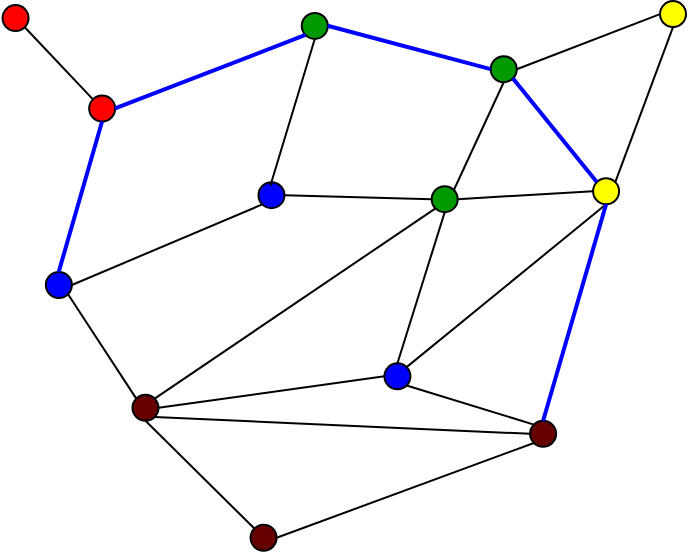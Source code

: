 <mxfile>
    <diagram name="Page-1" id="gsfR2lPIybh8ACA6FocS">
        <mxGraphModel dx="434" dy="319" grid="1" gridSize="1.968" guides="1" tooltips="1" connect="1" arrows="1" fold="1" page="1" pageScale="1" pageWidth="425" pageHeight="338" background="none" math="0" shadow="0">
            <root>
                <mxCell id="0"/>
                <mxCell id="1" value="layer00" style="" parent="0"/>
                <mxCell id="3" value="" style="ellipse;whiteSpace=wrap;html=1;aspect=fixed;fillColor=#FF0000;" parent="1" vertex="1">
                    <mxGeometry x="45.28" y="29.53" width="13" height="13" as="geometry"/>
                </mxCell>
                <mxCell id="4" value="" style="ellipse;whiteSpace=wrap;html=1;aspect=fixed;fillColor=#0000FF;" parent="1" vertex="1">
                    <mxGeometry x="66.928" y="162.999" width="13" height="13" as="geometry"/>
                </mxCell>
                <mxCell id="7" value="" style="ellipse;whiteSpace=wrap;html=1;aspect=fixed;fillColor=#FF0000;" parent="1" vertex="1">
                    <mxGeometry x="88.587" y="74.807" width="13" height="13" as="geometry"/>
                </mxCell>
                <mxCell id="8" value="" style="ellipse;whiteSpace=wrap;html=1;aspect=fixed;fillColor=#009900;" parent="1" vertex="1">
                    <mxGeometry x="289.365" y="55.116" width="13" height="13" as="geometry"/>
                </mxCell>
                <mxCell id="9" value="" style="ellipse;whiteSpace=wrap;html=1;aspect=fixed;fillColor=#009900;" parent="1" vertex="1">
                    <mxGeometry x="194.884" y="33.464" width="13" height="13" as="geometry"/>
                </mxCell>
                <mxCell id="10" value="" style="ellipse;whiteSpace=wrap;html=1;aspect=fixed;fillColor=#0000FF;" parent="1" vertex="1">
                    <mxGeometry x="173.233" y="118.112" width="13" height="13" as="geometry"/>
                </mxCell>
                <mxCell id="11" value="" style="ellipse;whiteSpace=wrap;html=1;aspect=fixed;fillColor=#FFFF00;" parent="1" vertex="1">
                    <mxGeometry x="340.551" y="116.141" width="13" height="13" as="geometry"/>
                </mxCell>
                <mxCell id="12" value="" style="ellipse;whiteSpace=wrap;html=1;aspect=fixed;fillColor=#0000FF;" parent="1" vertex="1">
                    <mxGeometry x="236.219" y="208.659" width="13" height="13" as="geometry"/>
                </mxCell>
                <mxCell id="13" value="" style="ellipse;whiteSpace=wrap;html=1;aspect=fixed;fillColor=#660000;" parent="1" vertex="1">
                    <mxGeometry x="110.238" y="224.408" width="13" height="13" as="geometry"/>
                </mxCell>
                <mxCell id="14" value="" style="ellipse;whiteSpace=wrap;html=1;aspect=fixed;fillColor=#660000;" parent="1" vertex="1">
                    <mxGeometry x="309.057" y="237.406" width="13" height="13" as="geometry"/>
                </mxCell>
                <mxCell id="15" value="" style="ellipse;whiteSpace=wrap;html=1;aspect=fixed;fillColor=#009900;" parent="1" vertex="1">
                    <mxGeometry x="259.845" y="120.075" width="13" height="13" as="geometry"/>
                </mxCell>
                <mxCell id="16" value="" style="ellipse;whiteSpace=wrap;html=1;aspect=fixed;fillColor=#660000;" parent="1" vertex="1">
                    <mxGeometry x="169.293" y="289.373" width="13" height="13" as="geometry"/>
                </mxCell>
                <mxCell id="17" value="" style="ellipse;whiteSpace=wrap;html=1;aspect=fixed;fillColor=#FFFF00;" parent="1" vertex="1">
                    <mxGeometry x="374.012" y="27.562" width="13" height="13" as="geometry"/>
                </mxCell>
                <mxCell id="eSA84T2NVFT6d7LiYqhv-20" value="layer01" style="" parent="0"/>
                <mxCell id="21" style="edgeStyle=none;html=1;exitX=1;exitY=1;exitDx=0;exitDy=0;entryX=0;entryY=0;entryDx=0;entryDy=0;endArrow=none;endFill=0;" parent="eSA84T2NVFT6d7LiYqhv-20" edge="1">
                    <mxGeometry relative="1" as="geometry">
                        <mxPoint x="56.376" y="40.626" as="sourcePoint"/>
                        <mxPoint x="90.491" y="76.711" as="targetPoint"/>
                    </mxGeometry>
                </mxCell>
                <mxCell id="22" style="edgeStyle=none;html=1;exitX=1;exitY=0.5;exitDx=0;exitDy=0;entryX=0;entryY=1;entryDx=0;entryDy=0;endArrow=none;endFill=0;" parent="eSA84T2NVFT6d7LiYqhv-20" source="7" edge="1">
                    <mxGeometry relative="1" as="geometry">
                        <mxPoint x="101.587" y="81.307" as="sourcePoint"/>
                        <mxPoint x="196.788" y="44.56" as="targetPoint"/>
                    </mxGeometry>
                </mxCell>
                <mxCell id="25" style="edgeStyle=none;html=1;exitX=0.5;exitY=1;exitDx=0;exitDy=0;entryX=1;entryY=0;entryDx=0;entryDy=0;endArrow=none;endFill=0;" parent="eSA84T2NVFT6d7LiYqhv-20" source="8" target="15" edge="1">
                    <mxGeometry relative="1" as="geometry"/>
                </mxCell>
                <mxCell id="35" style="edgeStyle=none;html=1;exitX=0.5;exitY=0;exitDx=0;exitDy=0;entryX=0.5;entryY=1;entryDx=0;entryDy=0;endArrow=none;endFill=0;" parent="eSA84T2NVFT6d7LiYqhv-20" source="4" target="7" edge="1">
                    <mxGeometry relative="1" as="geometry"/>
                </mxCell>
                <mxCell id="42" style="edgeStyle=none;html=1;exitX=0.5;exitY=1;exitDx=0;exitDy=0;entryX=0;entryY=0;entryDx=0;entryDy=0;endArrow=none;endFill=0;" parent="eSA84T2NVFT6d7LiYqhv-20" source="13" target="16" edge="1">
                    <mxGeometry relative="1" as="geometry"/>
                </mxCell>
                <mxCell id="43" style="edgeStyle=none;html=1;exitX=1;exitY=0.5;exitDx=0;exitDy=0;entryX=0;entryY=1;entryDx=0;entryDy=0;endArrow=none;endFill=0;" parent="eSA84T2NVFT6d7LiYqhv-20" source="16" target="14" edge="1">
                    <mxGeometry relative="1" as="geometry"/>
                </mxCell>
                <mxCell id="47" style="edgeStyle=none;html=1;exitX=0.5;exitY=1;exitDx=0;exitDy=0;entryX=0.454;entryY=0.146;entryDx=0;entryDy=0;endArrow=none;endFill=0;entryPerimeter=0;" parent="eSA84T2NVFT6d7LiYqhv-20" edge="1">
                    <mxGeometry relative="1" as="geometry">
                        <mxPoint x="201.384" y="46.464" as="sourcePoint"/>
                        <mxPoint x="179.135" y="120.011" as="targetPoint"/>
                    </mxGeometry>
                </mxCell>
                <mxCell id="48" style="edgeStyle=none;html=1;exitX=1;exitY=0.5;exitDx=0;exitDy=0;entryX=0;entryY=0.5;entryDx=0;entryDy=0;endArrow=none;endFill=0;" parent="eSA84T2NVFT6d7LiYqhv-20" edge="1">
                    <mxGeometry relative="1" as="geometry">
                        <mxPoint x="207.884" y="39.964" as="sourcePoint"/>
                        <mxPoint x="289.366" y="61.615" as="targetPoint"/>
                    </mxGeometry>
                </mxCell>
                <mxCell id="49" style="edgeStyle=none;html=1;exitX=1;exitY=1;exitDx=0;exitDy=0;entryX=0;entryY=0;entryDx=0;entryDy=0;endArrow=none;endFill=0;" parent="eSA84T2NVFT6d7LiYqhv-20" edge="1">
                    <mxGeometry relative="1" as="geometry">
                        <mxPoint x="300.462" y="66.212" as="sourcePoint"/>
                        <mxPoint x="342.455" y="118.045" as="targetPoint"/>
                    </mxGeometry>
                </mxCell>
                <mxCell id="50" style="edgeStyle=none;html=1;exitX=1;exitY=0.5;exitDx=0;exitDy=0;entryX=0;entryY=0.5;entryDx=0;entryDy=0;endArrow=none;endFill=0;" parent="eSA84T2NVFT6d7LiYqhv-20" edge="1">
                    <mxGeometry relative="1" as="geometry">
                        <mxPoint x="186.233" y="124.613" as="sourcePoint"/>
                        <mxPoint x="259.845" y="126.575" as="targetPoint"/>
                    </mxGeometry>
                </mxCell>
                <mxCell id="51" style="edgeStyle=none;html=1;exitX=1;exitY=0.5;exitDx=0;exitDy=0;endArrow=none;endFill=0;entryX=0;entryY=0.5;entryDx=0;entryDy=0;" parent="eSA84T2NVFT6d7LiYqhv-20" edge="1">
                    <mxGeometry relative="1" as="geometry">
                        <mxPoint x="272.845" y="126.575" as="sourcePoint"/>
                        <mxPoint x="340.551" y="122.641" as="targetPoint"/>
                    </mxGeometry>
                </mxCell>
                <mxCell id="52" style="edgeStyle=none;html=1;exitX=1;exitY=0;exitDx=0;exitDy=0;entryX=0.5;entryY=1;entryDx=0;entryDy=0;endArrow=none;endFill=0;" parent="eSA84T2NVFT6d7LiYqhv-20" edge="1">
                    <mxGeometry relative="1" as="geometry">
                        <mxPoint x="351.647" y="118.045" as="sourcePoint"/>
                        <mxPoint x="380.512" y="40.562" as="targetPoint"/>
                    </mxGeometry>
                </mxCell>
                <mxCell id="53" style="edgeStyle=none;html=1;exitX=0;exitY=0.5;exitDx=0;exitDy=0;entryX=1;entryY=0.5;entryDx=0;entryDy=0;endArrow=none;endFill=0;" parent="eSA84T2NVFT6d7LiYqhv-20" edge="1">
                    <mxGeometry relative="1" as="geometry">
                        <mxPoint x="374.012" y="34.062" as="sourcePoint"/>
                        <mxPoint x="302.365" y="61.615" as="targetPoint"/>
                    </mxGeometry>
                </mxCell>
                <mxCell id="54" style="edgeStyle=none;html=1;exitX=0.5;exitY=1;exitDx=0;exitDy=0;entryX=0.5;entryY=0;entryDx=0;entryDy=0;endArrow=none;endFill=0;" parent="eSA84T2NVFT6d7LiYqhv-20" edge="1">
                    <mxGeometry relative="1" as="geometry">
                        <mxPoint x="266.345" y="133.075" as="sourcePoint"/>
                        <mxPoint x="242.719" y="208.659" as="targetPoint"/>
                    </mxGeometry>
                </mxCell>
                <mxCell id="55" style="edgeStyle=none;html=1;exitX=1;exitY=0;exitDx=0;exitDy=0;entryX=0.5;entryY=1;entryDx=0;entryDy=0;endArrow=none;endFill=0;" parent="eSA84T2NVFT6d7LiYqhv-20" edge="1">
                    <mxGeometry relative="1" as="geometry">
                        <mxPoint x="247.316" y="210.563" as="sourcePoint"/>
                        <mxPoint x="347.051" y="129.141" as="targetPoint"/>
                    </mxGeometry>
                </mxCell>
                <mxCell id="56" style="edgeStyle=none;html=1;exitX=0;exitY=1;exitDx=0;exitDy=0;entryX=1;entryY=0.5;entryDx=0;entryDy=0;endArrow=none;endFill=0;" parent="eSA84T2NVFT6d7LiYqhv-20" edge="1">
                    <mxGeometry relative="1" as="geometry">
                        <mxPoint x="175.136" y="129.209" as="sourcePoint"/>
                        <mxPoint x="79.928" y="169.499" as="targetPoint"/>
                    </mxGeometry>
                </mxCell>
                <mxCell id="57" style="edgeStyle=none;html=1;exitX=1;exitY=1;exitDx=0;exitDy=0;entryX=0;entryY=0;entryDx=0;entryDy=0;endArrow=none;endFill=0;" parent="eSA84T2NVFT6d7LiYqhv-20" edge="1">
                    <mxGeometry relative="1" as="geometry">
                        <mxPoint x="78.025" y="174.095" as="sourcePoint"/>
                        <mxPoint x="112.142" y="226.312" as="targetPoint"/>
                    </mxGeometry>
                </mxCell>
                <mxCell id="58" style="edgeStyle=none;html=1;exitX=1;exitY=0.5;exitDx=0;exitDy=0;entryX=0;entryY=0.5;entryDx=0;entryDy=0;endArrow=none;endFill=0;" parent="eSA84T2NVFT6d7LiYqhv-20" edge="1">
                    <mxGeometry relative="1" as="geometry">
                        <mxPoint x="123.238" y="230.908" as="sourcePoint"/>
                        <mxPoint x="236.219" y="215.159" as="targetPoint"/>
                    </mxGeometry>
                </mxCell>
                <mxCell id="59" style="edgeStyle=none;html=1;exitX=1;exitY=0;exitDx=0;exitDy=0;entryX=0;entryY=1;entryDx=0;entryDy=0;endArrow=none;endFill=0;" parent="eSA84T2NVFT6d7LiYqhv-20" edge="1">
                    <mxGeometry relative="1" as="geometry">
                        <mxPoint x="121.334" y="226.312" as="sourcePoint"/>
                        <mxPoint x="261.749" y="131.171" as="targetPoint"/>
                    </mxGeometry>
                </mxCell>
                <mxCell id="61" style="edgeStyle=none;html=1;exitX=1;exitY=1;exitDx=0;exitDy=0;entryX=0;entryY=0.5;entryDx=0;entryDy=0;endArrow=none;endFill=0;" parent="eSA84T2NVFT6d7LiYqhv-20" edge="1">
                    <mxGeometry relative="1" as="geometry">
                        <mxPoint x="121.334" y="235.504" as="sourcePoint"/>
                        <mxPoint x="309.056" y="243.906" as="targetPoint"/>
                    </mxGeometry>
                </mxCell>
                <mxCell id="62" style="edgeStyle=none;html=1;exitX=1;exitY=1;exitDx=0;exitDy=0;entryX=0;entryY=0;entryDx=0;entryDy=0;endArrow=none;endFill=0;" parent="eSA84T2NVFT6d7LiYqhv-20" edge="1">
                    <mxGeometry relative="1" as="geometry">
                        <mxPoint x="247.316" y="219.756" as="sourcePoint"/>
                        <mxPoint x="310.96" y="239.31" as="targetPoint"/>
                    </mxGeometry>
                </mxCell>
                <mxCell id="95" style="edgeStyle=none;html=1;exitX=0.5;exitY=1;exitDx=0;exitDy=0;entryX=0.5;entryY=0;entryDx=0;entryDy=0;endArrow=none;endFill=0;" parent="eSA84T2NVFT6d7LiYqhv-20" edge="1">
                    <mxGeometry relative="1" as="geometry">
                        <mxPoint x="346.988" y="129.078" as="sourcePoint"/>
                        <mxPoint x="315.554" y="237.404" as="targetPoint"/>
                    </mxGeometry>
                </mxCell>
                <mxCell id="eSA84T2NVFT6d7LiYqhv-18" value="layer02" style="" parent="0"/>
                <mxCell id="87" style="edgeStyle=none;html=1;exitX=1;exitY=0.5;exitDx=0;exitDy=0;entryX=0;entryY=1;entryDx=0;entryDy=0;endArrow=none;endFill=0;strokeColor=#0000FF;strokeWidth=2;" parent="eSA84T2NVFT6d7LiYqhv-18" edge="1">
                    <mxGeometry relative="1" as="geometry">
                        <mxPoint x="101.524" y="81.244" as="sourcePoint"/>
                        <mxPoint x="196.725" y="44.497" as="targetPoint"/>
                    </mxGeometry>
                </mxCell>
                <mxCell id="88" style="edgeStyle=none;html=1;exitX=0.5;exitY=0;exitDx=0;exitDy=0;entryX=0.5;entryY=1;entryDx=0;entryDy=0;endArrow=none;endFill=0;strokeColor=#0000FF;strokeWidth=2;" parent="eSA84T2NVFT6d7LiYqhv-18" edge="1">
                    <mxGeometry relative="1" as="geometry">
                        <mxPoint x="73.365" y="162.936" as="sourcePoint"/>
                        <mxPoint x="95.024" y="87.744" as="targetPoint"/>
                    </mxGeometry>
                </mxCell>
                <mxCell id="89" style="edgeStyle=none;html=1;exitX=1;exitY=0.5;exitDx=0;exitDy=0;entryX=0;entryY=0.5;entryDx=0;entryDy=0;endArrow=none;endFill=0;strokeColor=#0000FF;strokeWidth=2;" parent="eSA84T2NVFT6d7LiYqhv-18" edge="1">
                    <mxGeometry relative="1" as="geometry">
                        <mxPoint x="207.821" y="39.901" as="sourcePoint"/>
                        <mxPoint x="289.303" y="61.552" as="targetPoint"/>
                    </mxGeometry>
                </mxCell>
                <mxCell id="90" style="edgeStyle=none;html=1;exitX=1;exitY=1;exitDx=0;exitDy=0;entryX=0;entryY=0;entryDx=0;entryDy=0;endArrow=none;endFill=0;strokeColor=#0000FF;strokeWidth=2;" parent="eSA84T2NVFT6d7LiYqhv-18" edge="1">
                    <mxGeometry relative="1" as="geometry">
                        <mxPoint x="300.399" y="66.149" as="sourcePoint"/>
                        <mxPoint x="342.392" y="117.982" as="targetPoint"/>
                    </mxGeometry>
                </mxCell>
                <mxCell id="101" style="edgeStyle=none;html=1;exitX=0.5;exitY=1;exitDx=0;exitDy=0;entryX=0.5;entryY=0;entryDx=0;entryDy=0;endArrow=none;endFill=0;strokeWidth=2;strokeColor=#0000FF;" edge="1" parent="eSA84T2NVFT6d7LiYqhv-18" source="11" target="14">
                    <mxGeometry relative="1" as="geometry">
                        <mxPoint x="350.925" y="133.015" as="sourcePoint"/>
                        <mxPoint x="319.49" y="241.341" as="targetPoint"/>
                    </mxGeometry>
                </mxCell>
            </root>
        </mxGraphModel>
    </diagram>
</mxfile>
